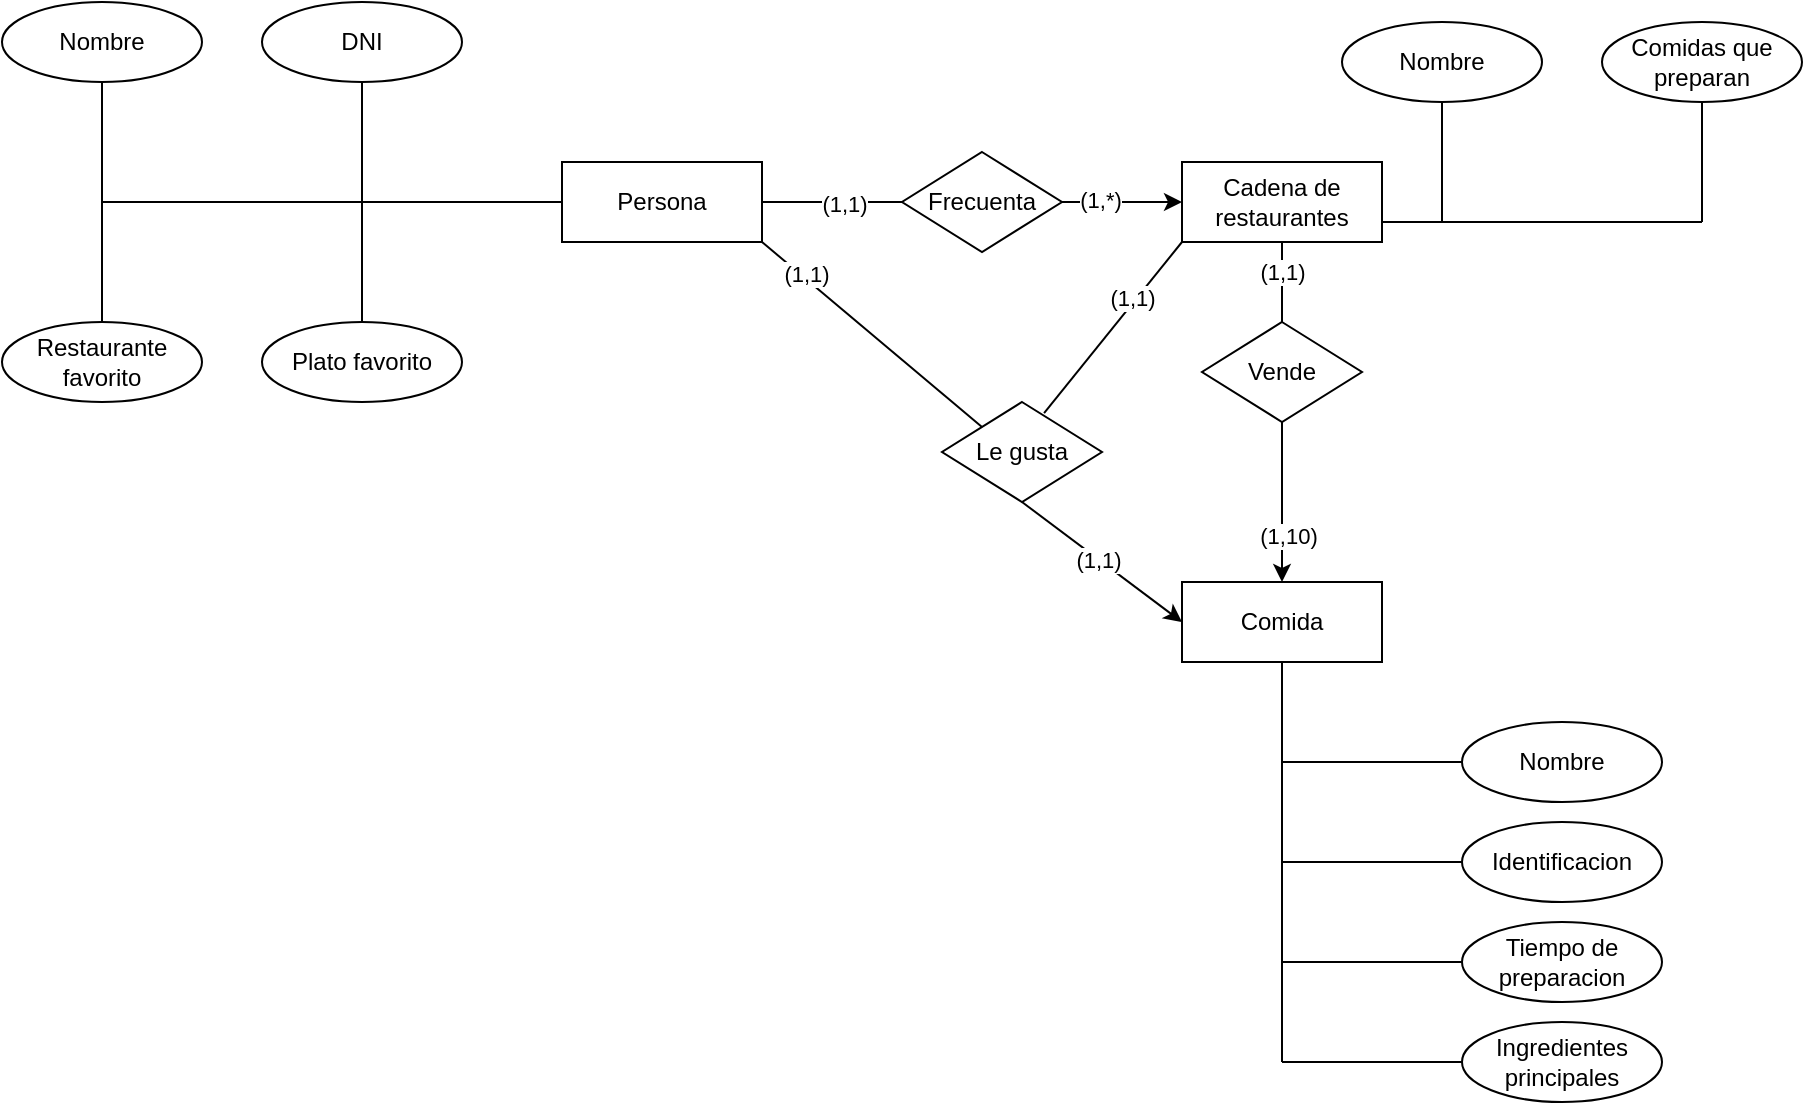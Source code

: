 <mxfile version="26.2.12">
  <diagram id="R2lEEEUBdFMjLlhIrx00" name="Page-1">
    <mxGraphModel dx="2154" dy="712" grid="1" gridSize="10" guides="1" tooltips="1" connect="1" arrows="1" fold="1" page="1" pageScale="1" pageWidth="850" pageHeight="1100" math="0" shadow="0" extFonts="Permanent Marker^https://fonts.googleapis.com/css?family=Permanent+Marker">
      <root>
        <mxCell id="0" />
        <mxCell id="1" parent="0" />
        <mxCell id="10XBiAi6HsUOz6vYQ5dQ-1" value="Comida" style="whiteSpace=wrap;html=1;align=center;" vertex="1" parent="1">
          <mxGeometry x="500" y="340" width="100" height="40" as="geometry" />
        </mxCell>
        <mxCell id="10XBiAi6HsUOz6vYQ5dQ-2" value="Cadena de restaurantes" style="whiteSpace=wrap;html=1;align=center;" vertex="1" parent="1">
          <mxGeometry x="500" y="130" width="100" height="40" as="geometry" />
        </mxCell>
        <mxCell id="10XBiAi6HsUOz6vYQ5dQ-3" value="Persona" style="whiteSpace=wrap;html=1;align=center;" vertex="1" parent="1">
          <mxGeometry x="190" y="130" width="100" height="40" as="geometry" />
        </mxCell>
        <mxCell id="10XBiAi6HsUOz6vYQ5dQ-4" value="DNI" style="ellipse;whiteSpace=wrap;html=1;align=center;" vertex="1" parent="1">
          <mxGeometry x="40" y="50" width="100" height="40" as="geometry" />
        </mxCell>
        <mxCell id="10XBiAi6HsUOz6vYQ5dQ-5" value="Nombre" style="ellipse;whiteSpace=wrap;html=1;align=center;" vertex="1" parent="1">
          <mxGeometry x="-90" y="50" width="100" height="40" as="geometry" />
        </mxCell>
        <mxCell id="10XBiAi6HsUOz6vYQ5dQ-6" value="Restaurante favorito" style="ellipse;whiteSpace=wrap;html=1;align=center;" vertex="1" parent="1">
          <mxGeometry x="-90" y="210" width="100" height="40" as="geometry" />
        </mxCell>
        <mxCell id="10XBiAi6HsUOz6vYQ5dQ-8" value="" style="endArrow=none;html=1;rounded=0;exitX=0;exitY=0.5;exitDx=0;exitDy=0;" edge="1" parent="1" source="10XBiAi6HsUOz6vYQ5dQ-3">
          <mxGeometry width="50" height="50" relative="1" as="geometry">
            <mxPoint x="300" y="250" as="sourcePoint" />
            <mxPoint x="-40" y="150" as="targetPoint" />
          </mxGeometry>
        </mxCell>
        <mxCell id="10XBiAi6HsUOz6vYQ5dQ-9" value="" style="endArrow=none;html=1;rounded=0;exitX=0.5;exitY=1;exitDx=0;exitDy=0;" edge="1" parent="1" source="10XBiAi6HsUOz6vYQ5dQ-4">
          <mxGeometry width="50" height="50" relative="1" as="geometry">
            <mxPoint x="300" y="250" as="sourcePoint" />
            <mxPoint x="90" y="150" as="targetPoint" />
          </mxGeometry>
        </mxCell>
        <mxCell id="10XBiAi6HsUOz6vYQ5dQ-10" value="" style="endArrow=none;html=1;rounded=0;exitX=0.5;exitY=1;exitDx=0;exitDy=0;" edge="1" parent="1" source="10XBiAi6HsUOz6vYQ5dQ-5">
          <mxGeometry width="50" height="50" relative="1" as="geometry">
            <mxPoint x="310" y="250" as="sourcePoint" />
            <mxPoint x="-40" y="150" as="targetPoint" />
          </mxGeometry>
        </mxCell>
        <mxCell id="10XBiAi6HsUOz6vYQ5dQ-11" value="" style="endArrow=none;html=1;rounded=0;exitX=0.5;exitY=1;exitDx=0;exitDy=0;" edge="1" parent="1">
          <mxGeometry width="50" height="50" relative="1" as="geometry">
            <mxPoint x="-40" y="150" as="sourcePoint" />
            <mxPoint x="-40" y="210" as="targetPoint" />
          </mxGeometry>
        </mxCell>
        <mxCell id="10XBiAi6HsUOz6vYQ5dQ-12" value="Plato favorito" style="ellipse;whiteSpace=wrap;html=1;align=center;" vertex="1" parent="1">
          <mxGeometry x="40" y="210" width="100" height="40" as="geometry" />
        </mxCell>
        <mxCell id="10XBiAi6HsUOz6vYQ5dQ-13" value="" style="endArrow=none;html=1;rounded=0;exitX=0.5;exitY=0;exitDx=0;exitDy=0;" edge="1" parent="1" source="10XBiAi6HsUOz6vYQ5dQ-12">
          <mxGeometry width="50" height="50" relative="1" as="geometry">
            <mxPoint x="300" y="250" as="sourcePoint" />
            <mxPoint x="90" y="150" as="targetPoint" />
          </mxGeometry>
        </mxCell>
        <mxCell id="10XBiAi6HsUOz6vYQ5dQ-14" value="Comidas que preparan" style="ellipse;whiteSpace=wrap;html=1;align=center;" vertex="1" parent="1">
          <mxGeometry x="710" y="60" width="100" height="40" as="geometry" />
        </mxCell>
        <mxCell id="10XBiAi6HsUOz6vYQ5dQ-15" value="Nombre" style="ellipse;whiteSpace=wrap;html=1;align=center;" vertex="1" parent="1">
          <mxGeometry x="580" y="60" width="100" height="40" as="geometry" />
        </mxCell>
        <mxCell id="10XBiAi6HsUOz6vYQ5dQ-16" value="" style="endArrow=none;html=1;rounded=0;exitX=1;exitY=0.75;exitDx=0;exitDy=0;" edge="1" parent="1" source="10XBiAi6HsUOz6vYQ5dQ-2">
          <mxGeometry width="50" height="50" relative="1" as="geometry">
            <mxPoint x="860" y="160" as="sourcePoint" />
            <mxPoint x="630" y="160" as="targetPoint" />
          </mxGeometry>
        </mxCell>
        <mxCell id="10XBiAi6HsUOz6vYQ5dQ-17" value="" style="endArrow=none;html=1;rounded=0;exitX=0.5;exitY=1;exitDx=0;exitDy=0;" edge="1" parent="1" source="10XBiAi6HsUOz6vYQ5dQ-14">
          <mxGeometry width="50" height="50" relative="1" as="geometry">
            <mxPoint x="970" y="260" as="sourcePoint" />
            <mxPoint x="760" y="160" as="targetPoint" />
          </mxGeometry>
        </mxCell>
        <mxCell id="10XBiAi6HsUOz6vYQ5dQ-18" value="" style="endArrow=none;html=1;rounded=0;exitX=0.5;exitY=1;exitDx=0;exitDy=0;" edge="1" parent="1" source="10XBiAi6HsUOz6vYQ5dQ-15">
          <mxGeometry width="50" height="50" relative="1" as="geometry">
            <mxPoint x="980" y="260" as="sourcePoint" />
            <mxPoint x="630" y="160" as="targetPoint" />
          </mxGeometry>
        </mxCell>
        <mxCell id="10XBiAi6HsUOz6vYQ5dQ-19" value="" style="endArrow=none;html=1;rounded=0;" edge="1" parent="1">
          <mxGeometry width="50" height="50" relative="1" as="geometry">
            <mxPoint x="760" y="160" as="sourcePoint" />
            <mxPoint x="630" y="160" as="targetPoint" />
          </mxGeometry>
        </mxCell>
        <mxCell id="10XBiAi6HsUOz6vYQ5dQ-20" value="Tiempo de preparacion" style="ellipse;whiteSpace=wrap;html=1;align=center;" vertex="1" parent="1">
          <mxGeometry x="640" y="510" width="100" height="40" as="geometry" />
        </mxCell>
        <mxCell id="10XBiAi6HsUOz6vYQ5dQ-21" value="Identificacion" style="ellipse;whiteSpace=wrap;html=1;align=center;" vertex="1" parent="1">
          <mxGeometry x="640" y="460" width="100" height="40" as="geometry" />
        </mxCell>
        <mxCell id="10XBiAi6HsUOz6vYQ5dQ-22" value="Ingredientes principales" style="ellipse;whiteSpace=wrap;html=1;align=center;" vertex="1" parent="1">
          <mxGeometry x="640" y="560" width="100" height="40" as="geometry" />
        </mxCell>
        <mxCell id="10XBiAi6HsUOz6vYQ5dQ-23" value="Nombre" style="ellipse;whiteSpace=wrap;html=1;align=center;" vertex="1" parent="1">
          <mxGeometry x="640" y="410" width="100" height="40" as="geometry" />
        </mxCell>
        <mxCell id="10XBiAi6HsUOz6vYQ5dQ-24" value="" style="endArrow=none;html=1;rounded=0;exitX=0.5;exitY=1;exitDx=0;exitDy=0;" edge="1" parent="1" source="10XBiAi6HsUOz6vYQ5dQ-1">
          <mxGeometry width="50" height="50" relative="1" as="geometry">
            <mxPoint x="300" y="320" as="sourcePoint" />
            <mxPoint x="550" y="530" as="targetPoint" />
          </mxGeometry>
        </mxCell>
        <mxCell id="10XBiAi6HsUOz6vYQ5dQ-25" value="" style="endArrow=none;html=1;rounded=0;exitX=0;exitY=0.5;exitDx=0;exitDy=0;" edge="1" parent="1" source="10XBiAi6HsUOz6vYQ5dQ-20">
          <mxGeometry width="50" height="50" relative="1" as="geometry">
            <mxPoint x="340" y="410" as="sourcePoint" />
            <mxPoint x="550" y="530" as="targetPoint" />
          </mxGeometry>
        </mxCell>
        <mxCell id="10XBiAi6HsUOz6vYQ5dQ-26" value="" style="endArrow=none;html=1;rounded=0;exitX=0;exitY=0.5;exitDx=0;exitDy=0;" edge="1" parent="1" source="10XBiAi6HsUOz6vYQ5dQ-23">
          <mxGeometry width="50" height="50" relative="1" as="geometry">
            <mxPoint x="340" y="410" as="sourcePoint" />
            <mxPoint x="550" y="430" as="targetPoint" />
          </mxGeometry>
        </mxCell>
        <mxCell id="10XBiAi6HsUOz6vYQ5dQ-27" value="" style="endArrow=none;html=1;rounded=0;exitX=0;exitY=0.5;exitDx=0;exitDy=0;" edge="1" parent="1" source="10XBiAi6HsUOz6vYQ5dQ-21">
          <mxGeometry width="50" height="50" relative="1" as="geometry">
            <mxPoint x="340" y="410" as="sourcePoint" />
            <mxPoint x="550" y="480" as="targetPoint" />
          </mxGeometry>
        </mxCell>
        <mxCell id="10XBiAi6HsUOz6vYQ5dQ-28" value="" style="endArrow=none;html=1;rounded=0;exitX=0;exitY=0.5;exitDx=0;exitDy=0;" edge="1" parent="1" source="10XBiAi6HsUOz6vYQ5dQ-22">
          <mxGeometry width="50" height="50" relative="1" as="geometry">
            <mxPoint x="340" y="410" as="sourcePoint" />
            <mxPoint x="550" y="580" as="targetPoint" />
          </mxGeometry>
        </mxCell>
        <mxCell id="10XBiAi6HsUOz6vYQ5dQ-30" value="" style="endArrow=none;html=1;rounded=0;" edge="1" parent="1">
          <mxGeometry width="50" height="50" relative="1" as="geometry">
            <mxPoint x="550" y="580" as="sourcePoint" />
            <mxPoint x="550" y="530" as="targetPoint" />
          </mxGeometry>
        </mxCell>
        <mxCell id="10XBiAi6HsUOz6vYQ5dQ-31" value="Vende" style="shape=rhombus;perimeter=rhombusPerimeter;whiteSpace=wrap;html=1;align=center;" vertex="1" parent="1">
          <mxGeometry x="510" y="210" width="80" height="50" as="geometry" />
        </mxCell>
        <mxCell id="10XBiAi6HsUOz6vYQ5dQ-32" value="" style="endArrow=none;html=1;rounded=0;exitX=0.5;exitY=0;exitDx=0;exitDy=0;entryX=0.5;entryY=1;entryDx=0;entryDy=0;" edge="1" parent="1" source="10XBiAi6HsUOz6vYQ5dQ-31" target="10XBiAi6HsUOz6vYQ5dQ-2">
          <mxGeometry width="50" height="50" relative="1" as="geometry">
            <mxPoint x="340" y="330" as="sourcePoint" />
            <mxPoint x="390" y="280" as="targetPoint" />
          </mxGeometry>
        </mxCell>
        <mxCell id="10XBiAi6HsUOz6vYQ5dQ-34" value="(1,1)" style="edgeLabel;html=1;align=center;verticalAlign=middle;resizable=0;points=[];" vertex="1" connectable="0" parent="10XBiAi6HsUOz6vYQ5dQ-32">
          <mxGeometry x="0.25" relative="1" as="geometry">
            <mxPoint as="offset" />
          </mxGeometry>
        </mxCell>
        <mxCell id="10XBiAi6HsUOz6vYQ5dQ-33" value="" style="endArrow=classic;html=1;rounded=0;exitX=0.5;exitY=1;exitDx=0;exitDy=0;entryX=0.5;entryY=0;entryDx=0;entryDy=0;" edge="1" parent="1" source="10XBiAi6HsUOz6vYQ5dQ-31" target="10XBiAi6HsUOz6vYQ5dQ-1">
          <mxGeometry width="50" height="50" relative="1" as="geometry">
            <mxPoint x="340" y="330" as="sourcePoint" />
            <mxPoint x="390" y="280" as="targetPoint" />
          </mxGeometry>
        </mxCell>
        <mxCell id="10XBiAi6HsUOz6vYQ5dQ-35" value="(1,10)" style="edgeLabel;html=1;align=center;verticalAlign=middle;resizable=0;points=[];" vertex="1" connectable="0" parent="10XBiAi6HsUOz6vYQ5dQ-33">
          <mxGeometry x="0.175" y="3" relative="1" as="geometry">
            <mxPoint y="10" as="offset" />
          </mxGeometry>
        </mxCell>
        <mxCell id="10XBiAi6HsUOz6vYQ5dQ-36" value="Frecuenta" style="shape=rhombus;perimeter=rhombusPerimeter;whiteSpace=wrap;html=1;align=center;" vertex="1" parent="1">
          <mxGeometry x="360" y="125" width="80" height="50" as="geometry" />
        </mxCell>
        <mxCell id="10XBiAi6HsUOz6vYQ5dQ-37" value="" style="endArrow=none;html=1;rounded=0;exitX=1;exitY=0.5;exitDx=0;exitDy=0;entryX=0;entryY=0.5;entryDx=0;entryDy=0;" edge="1" parent="1" source="10XBiAi6HsUOz6vYQ5dQ-3" target="10XBiAi6HsUOz6vYQ5dQ-36">
          <mxGeometry width="50" height="50" relative="1" as="geometry">
            <mxPoint x="340" y="330" as="sourcePoint" />
            <mxPoint x="390" y="280" as="targetPoint" />
          </mxGeometry>
        </mxCell>
        <mxCell id="10XBiAi6HsUOz6vYQ5dQ-39" value="(1,1)" style="edgeLabel;html=1;align=center;verticalAlign=middle;resizable=0;points=[];" vertex="1" connectable="0" parent="10XBiAi6HsUOz6vYQ5dQ-37">
          <mxGeometry x="0.171" y="-1" relative="1" as="geometry">
            <mxPoint as="offset" />
          </mxGeometry>
        </mxCell>
        <mxCell id="10XBiAi6HsUOz6vYQ5dQ-38" value="" style="endArrow=classic;html=1;rounded=0;exitX=1;exitY=0.5;exitDx=0;exitDy=0;entryX=0;entryY=0.5;entryDx=0;entryDy=0;" edge="1" parent="1" source="10XBiAi6HsUOz6vYQ5dQ-36" target="10XBiAi6HsUOz6vYQ5dQ-2">
          <mxGeometry width="50" height="50" relative="1" as="geometry">
            <mxPoint x="320" y="230" as="sourcePoint" />
            <mxPoint x="390" y="280" as="targetPoint" />
          </mxGeometry>
        </mxCell>
        <mxCell id="10XBiAi6HsUOz6vYQ5dQ-40" value="(1,*)" style="edgeLabel;html=1;align=center;verticalAlign=middle;resizable=0;points=[];" vertex="1" connectable="0" parent="10XBiAi6HsUOz6vYQ5dQ-38">
          <mxGeometry x="-0.367" y="1" relative="1" as="geometry">
            <mxPoint as="offset" />
          </mxGeometry>
        </mxCell>
        <mxCell id="10XBiAi6HsUOz6vYQ5dQ-41" value="Le gusta" style="shape=rhombus;perimeter=rhombusPerimeter;whiteSpace=wrap;html=1;align=center;" vertex="1" parent="1">
          <mxGeometry x="380" y="250" width="80" height="50" as="geometry" />
        </mxCell>
        <mxCell id="10XBiAi6HsUOz6vYQ5dQ-42" value="" style="endArrow=none;html=1;rounded=0;exitX=1;exitY=1;exitDx=0;exitDy=0;entryX=0;entryY=0;entryDx=0;entryDy=0;" edge="1" parent="1" source="10XBiAi6HsUOz6vYQ5dQ-3" target="10XBiAi6HsUOz6vYQ5dQ-41">
          <mxGeometry width="50" height="50" relative="1" as="geometry">
            <mxPoint x="340" y="330" as="sourcePoint" />
            <mxPoint x="390" y="280" as="targetPoint" />
          </mxGeometry>
        </mxCell>
        <mxCell id="10XBiAi6HsUOz6vYQ5dQ-48" value="(1,1)" style="edgeLabel;html=1;align=center;verticalAlign=middle;resizable=0;points=[];" vertex="1" connectable="0" parent="10XBiAi6HsUOz6vYQ5dQ-42">
          <mxGeometry x="-0.627" y="2" relative="1" as="geometry">
            <mxPoint as="offset" />
          </mxGeometry>
        </mxCell>
        <mxCell id="10XBiAi6HsUOz6vYQ5dQ-44" value="" style="endArrow=classic;html=1;rounded=0;entryX=0;entryY=0.5;entryDx=0;entryDy=0;exitX=0.5;exitY=1;exitDx=0;exitDy=0;" edge="1" parent="1" source="10XBiAi6HsUOz6vYQ5dQ-41" target="10XBiAi6HsUOz6vYQ5dQ-1">
          <mxGeometry width="50" height="50" relative="1" as="geometry">
            <mxPoint x="340" y="330" as="sourcePoint" />
            <mxPoint x="390" y="280" as="targetPoint" />
          </mxGeometry>
        </mxCell>
        <mxCell id="10XBiAi6HsUOz6vYQ5dQ-49" value="(1,1)" style="edgeLabel;html=1;align=center;verticalAlign=middle;resizable=0;points=[];" vertex="1" connectable="0" parent="10XBiAi6HsUOz6vYQ5dQ-44">
          <mxGeometry x="-0.046" y="-1" relative="1" as="geometry">
            <mxPoint y="-1" as="offset" />
          </mxGeometry>
        </mxCell>
        <mxCell id="10XBiAi6HsUOz6vYQ5dQ-47" value="" style="endArrow=none;html=1;rounded=0;exitX=0;exitY=1;exitDx=0;exitDy=0;entryX=0.638;entryY=0.112;entryDx=0;entryDy=0;entryPerimeter=0;" edge="1" parent="1" source="10XBiAi6HsUOz6vYQ5dQ-2" target="10XBiAi6HsUOz6vYQ5dQ-41">
          <mxGeometry width="50" height="50" relative="1" as="geometry">
            <mxPoint x="340" y="330" as="sourcePoint" />
            <mxPoint x="440" y="250" as="targetPoint" />
          </mxGeometry>
        </mxCell>
        <mxCell id="10XBiAi6HsUOz6vYQ5dQ-50" value="(1,1)" style="edgeLabel;html=1;align=center;verticalAlign=middle;resizable=0;points=[];" vertex="1" connectable="0" parent="10XBiAi6HsUOz6vYQ5dQ-47">
          <mxGeometry x="-0.331" y="-2" relative="1" as="geometry">
            <mxPoint as="offset" />
          </mxGeometry>
        </mxCell>
      </root>
    </mxGraphModel>
  </diagram>
</mxfile>
